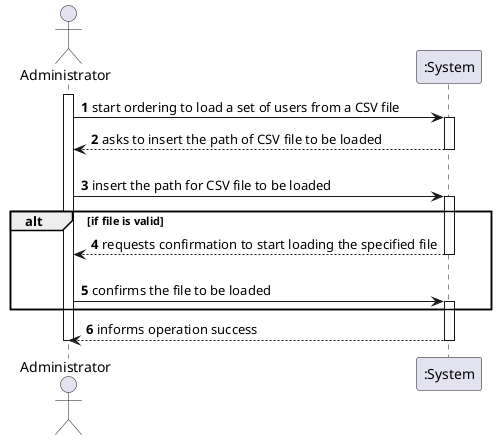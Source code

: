@startuml
autonumber
actor "Administrator" as admin
participant ":System" as sys

activate admin
admin -> sys : start ordering to load a set of users from a CSV file
activate sys
sys --> admin : asks to insert the path of CSV file to be loaded
deactivate sys

||15|

admin -> sys : insert the path for CSV file to be loaded
activate sys

alt if file is valid
    sys --> admin : requests confirmation to start loading the specified file
    deactivate sys

    ||15|

    admin -> sys : confirms the file to be loaded
    activate sys
end

sys --> admin : informs operation success
deactivate sys

deactivate admin

@enduml